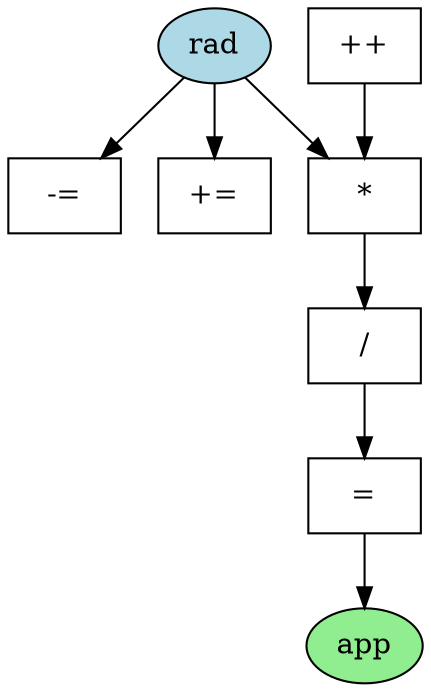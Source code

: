 digraph my_sin_DFG {
    node [shape=ellipse, style=filled, fillcolor=lightblue];
    rad_in [label="rad"];

    node [shape=box, style="", fillcolor=""];
    op_sub [label="-="];
    op_add [label="+="];
    op_mult [label="*"];
    op_div [label="/"];
    op_assign [label="="];
    op_inc [label="++"];

    node [shape=ellipse, style=filled, fillcolor=lightgreen];
    app_out [label="app"];

    rad_in -> op_sub;
    rad_in -> op_add;
    rad_in -> op_mult;
    op_mult -> op_div;
    op_div -> op_assign;
    op_assign -> app_out;
    op_inc -> op_mult;
}